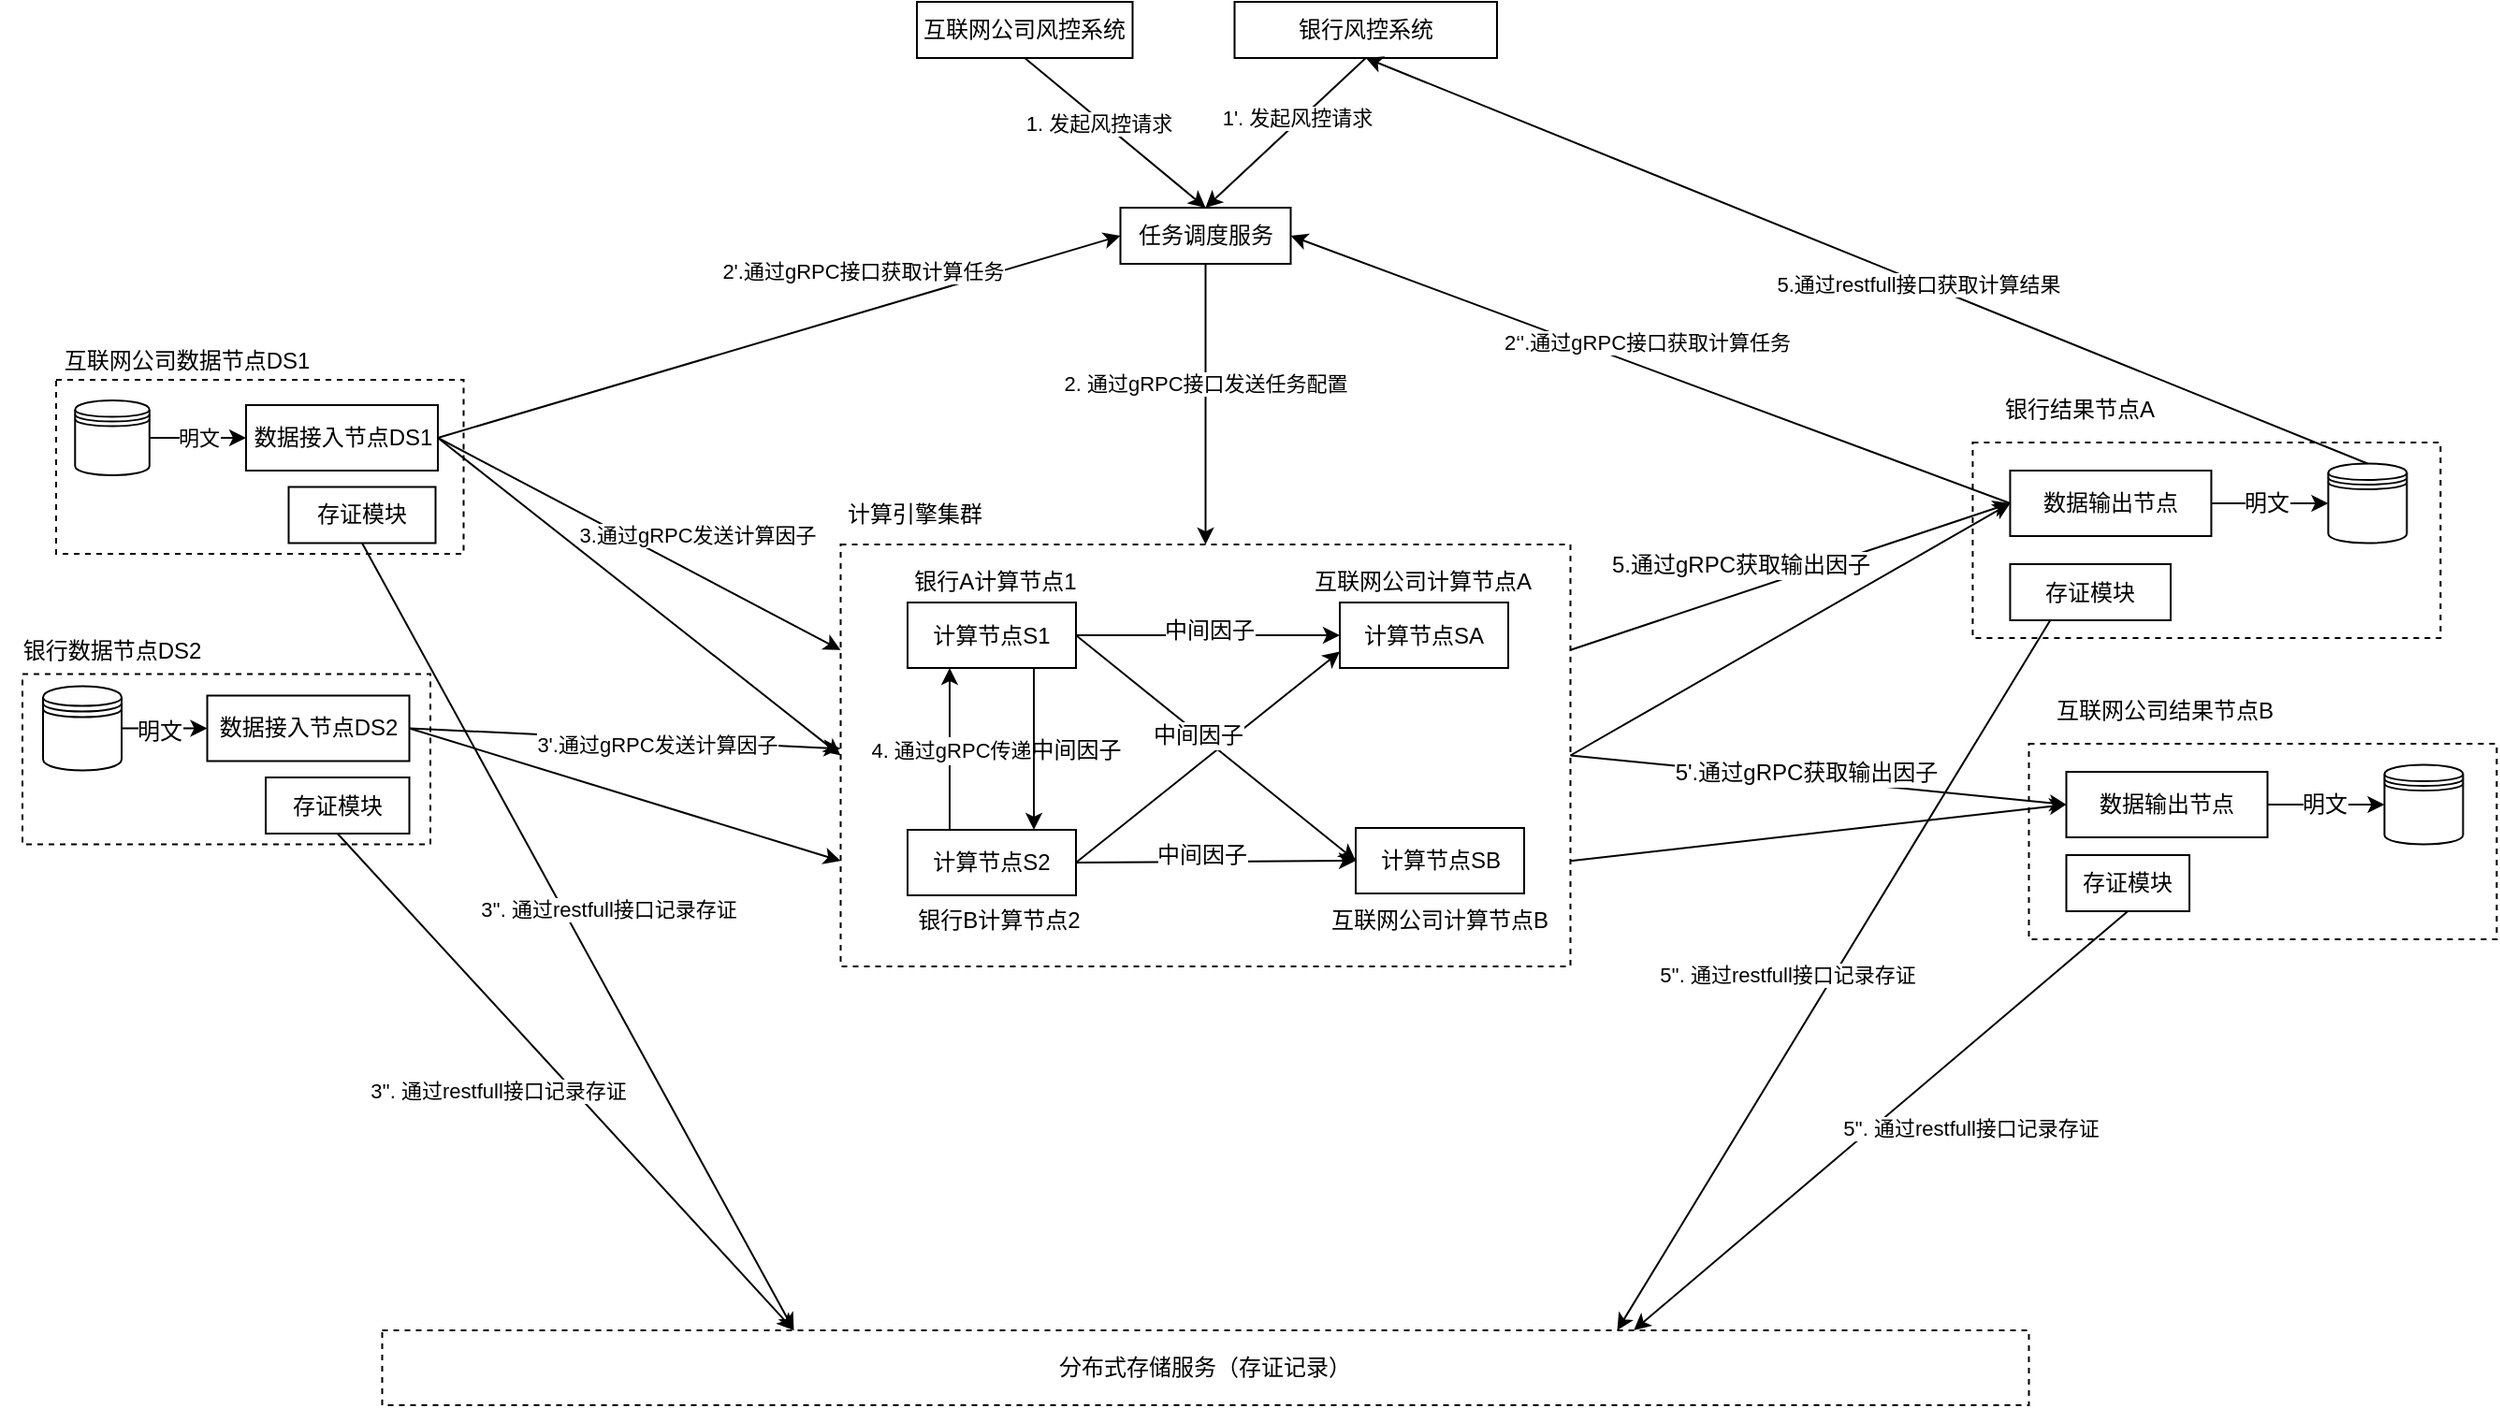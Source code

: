 <mxfile version="13.0.1" type="github"><diagram id="kCpKwJVJHfybIE9ixX9i" name="Page-1"><mxGraphModel dx="2253" dy="715" grid="1" gridSize="10" guides="1" tooltips="1" connect="1" arrows="1" fold="1" page="1" pageScale="1" pageWidth="827" pageHeight="1169" math="0" shadow="0"><root><mxCell id="0"/><mxCell id="1" parent="0"/><mxCell id="BUfUKCFpLpPubceJvn2R-3" value="" style="rounded=0;whiteSpace=wrap;html=1;dashed=1;" parent="1" vertex="1"><mxGeometry x="824.25" y="606.5" width="250" height="104.5" as="geometry"/></mxCell><mxCell id="SZwGPWXOhueTDgwkdfKL-69" value="" style="rounded=0;whiteSpace=wrap;html=1;dashed=1;" parent="1" vertex="1"><mxGeometry x="794.22" y="445.5" width="250" height="104.5" as="geometry"/></mxCell><mxCell id="SZwGPWXOhueTDgwkdfKL-43" value="" style="rounded=0;whiteSpace=wrap;html=1;dashed=1;" parent="1" vertex="1"><mxGeometry x="-248" y="569.25" width="218" height="91" as="geometry"/></mxCell><mxCell id="SZwGPWXOhueTDgwkdfKL-52" value="" style="rounded=0;whiteSpace=wrap;html=1;dashed=1;" parent="1" vertex="1"><mxGeometry x="-230" y="412" width="217.75" height="93" as="geometry"/></mxCell><mxCell id="SZwGPWXOhueTDgwkdfKL-1" value="" style="rounded=0;whiteSpace=wrap;html=1;fillColor=none;labelPosition=center;verticalLabelPosition=middle;align=center;verticalAlign=middle;dashed=1;" parent="1" vertex="1"><mxGeometry x="189.25" y="500" width="390" height="225.5" as="geometry"/></mxCell><mxCell id="SZwGPWXOhueTDgwkdfKL-6" value="&lt;span&gt;互联网公司风控系统&lt;/span&gt;" style="rounded=0;whiteSpace=wrap;html=1;" parent="1" vertex="1"><mxGeometry x="230" y="210" width="115.25" height="30" as="geometry"/></mxCell><mxCell id="SZwGPWXOhueTDgwkdfKL-9" value="数据接入节点DS2" style="rounded=0;whiteSpace=wrap;html=1;" parent="1" vertex="1"><mxGeometry x="-149.25" y="580.75" width="108" height="35" as="geometry"/></mxCell><mxCell id="SZwGPWXOhueTDgwkdfKL-11" value="任务调度服务" style="rounded=0;whiteSpace=wrap;html=1;" parent="1" vertex="1"><mxGeometry x="338.75" y="320" width="91" height="30" as="geometry"/></mxCell><mxCell id="SZwGPWXOhueTDgwkdfKL-14" value="" style="endArrow=classic;html=1;entryX=0.5;entryY=0;entryDx=0;entryDy=0;exitX=0.5;exitY=1;exitDx=0;exitDy=0;" parent="1" source="SZwGPWXOhueTDgwkdfKL-11" target="SZwGPWXOhueTDgwkdfKL-1" edge="1"><mxGeometry width="50" height="50" relative="1" as="geometry"><mxPoint x="290" y="455" as="sourcePoint"/><mxPoint x="340" y="405" as="targetPoint"/></mxGeometry></mxCell><mxCell id="eiTHEiBmJHi0xDywlC6Z-11" value="2. 通过gRPC接口发送任务配置" style="edgeLabel;html=1;align=center;verticalAlign=middle;resizable=0;points=[];" parent="SZwGPWXOhueTDgwkdfKL-14" vertex="1" connectable="0"><mxGeometry x="-0.149" y="-1" relative="1" as="geometry"><mxPoint as="offset"/></mxGeometry></mxCell><mxCell id="SZwGPWXOhueTDgwkdfKL-15" value="" style="endArrow=classic;html=1;entryX=0.5;entryY=0;entryDx=0;entryDy=0;exitX=0.5;exitY=1;exitDx=0;exitDy=0;" parent="1" source="SZwGPWXOhueTDgwkdfKL-6" target="SZwGPWXOhueTDgwkdfKL-11" edge="1"><mxGeometry width="50" height="50" relative="1" as="geometry"><mxPoint x="282.75" y="406" as="sourcePoint"/><mxPoint x="332.75" y="356" as="targetPoint"/></mxGeometry></mxCell><mxCell id="BUfUKCFpLpPubceJvn2R-16" value="1. 发起风控请求" style="edgeLabel;html=1;align=center;verticalAlign=middle;resizable=0;points=[];" parent="SZwGPWXOhueTDgwkdfKL-15" vertex="1" connectable="0"><mxGeometry x="-0.171" y="-2" relative="1" as="geometry"><mxPoint as="offset"/></mxGeometry></mxCell><mxCell id="SZwGPWXOhueTDgwkdfKL-17" value="" style="endArrow=classic;html=1;entryX=0;entryY=0.5;entryDx=0;entryDy=0;exitX=1;exitY=0.5;exitDx=0;exitDy=0;" parent="1" source="SZwGPWXOhueTDgwkdfKL-1" target="SZwGPWXOhueTDgwkdfKL-70" edge="1"><mxGeometry width="50" height="50" relative="1" as="geometry"><mxPoint x="290" y="465" as="sourcePoint"/><mxPoint x="595" y="525" as="targetPoint"/></mxGeometry></mxCell><mxCell id="SZwGPWXOhueTDgwkdfKL-22" value="存证模块" style="rounded=0;whiteSpace=wrap;html=1;fillColor=none;" parent="1" vertex="1"><mxGeometry x="-118" y="624.5" width="76.75" height="30" as="geometry"/></mxCell><mxCell id="SZwGPWXOhueTDgwkdfKL-23" value="计算节点S1" style="rounded=0;whiteSpace=wrap;html=1;fillColor=none;" parent="1" vertex="1"><mxGeometry x="225" y="531" width="90" height="35" as="geometry"/></mxCell><mxCell id="SZwGPWXOhueTDgwkdfKL-24" value="" style="endArrow=classic;html=1;exitX=0.25;exitY=0;exitDx=0;exitDy=0;entryX=0.25;entryY=1;entryDx=0;entryDy=0;" parent="1" source="SZwGPWXOhueTDgwkdfKL-26" target="SZwGPWXOhueTDgwkdfKL-23" edge="1"><mxGeometry width="50" height="50" relative="1" as="geometry"><mxPoint x="289.25" y="625.5" as="sourcePoint"/><mxPoint x="489.25" y="610.5" as="targetPoint"/></mxGeometry></mxCell><mxCell id="eiTHEiBmJHi0xDywlC6Z-16" value="4. 通过gRPC传递&lt;span style=&quot;font-size: 12px&quot;&gt;中间因子&lt;/span&gt;" style="edgeLabel;html=1;align=center;verticalAlign=middle;resizable=0;points=[];" parent="SZwGPWXOhueTDgwkdfKL-24" vertex="1" connectable="0"><mxGeometry x="-0.008" relative="1" as="geometry"><mxPoint x="24.25" as="offset"/></mxGeometry></mxCell><mxCell id="SZwGPWXOhueTDgwkdfKL-26" value="计算节点S2" style="rounded=0;whiteSpace=wrap;html=1;fillColor=none;" parent="1" vertex="1"><mxGeometry x="225" y="652.5" width="90" height="35" as="geometry"/></mxCell><mxCell id="SZwGPWXOhueTDgwkdfKL-29" value="计算节点SB" style="rounded=0;whiteSpace=wrap;html=1;fillColor=none;" parent="1" vertex="1"><mxGeometry x="464.5" y="651.5" width="90" height="35" as="geometry"/></mxCell><mxCell id="SZwGPWXOhueTDgwkdfKL-30" value="计算节点SA" style="rounded=0;whiteSpace=wrap;html=1;fillColor=none;" parent="1" vertex="1"><mxGeometry x="456" y="531" width="90" height="35" as="geometry"/></mxCell><mxCell id="SZwGPWXOhueTDgwkdfKL-31" value="" style="endArrow=classic;html=1;exitX=0.75;exitY=1;exitDx=0;exitDy=0;entryX=0.75;entryY=0;entryDx=0;entryDy=0;" parent="1" source="SZwGPWXOhueTDgwkdfKL-23" target="SZwGPWXOhueTDgwkdfKL-26" edge="1"><mxGeometry width="50" height="50" relative="1" as="geometry"><mxPoint x="301.75" y="650.5" as="sourcePoint"/><mxPoint x="301.75" y="603" as="targetPoint"/></mxGeometry></mxCell><mxCell id="SZwGPWXOhueTDgwkdfKL-32" value="" style="endArrow=classic;html=1;exitX=1;exitY=0.5;exitDx=0;exitDy=0;entryX=0;entryY=0.5;entryDx=0;entryDy=0;" parent="1" source="SZwGPWXOhueTDgwkdfKL-23" target="SZwGPWXOhueTDgwkdfKL-30" edge="1"><mxGeometry width="50" height="50" relative="1" as="geometry"><mxPoint x="346.75" y="603" as="sourcePoint"/><mxPoint x="346.75" y="650.5" as="targetPoint"/></mxGeometry></mxCell><mxCell id="eiTHEiBmJHi0xDywlC6Z-18" value="&lt;span style=&quot;font-size: 12px&quot;&gt;中间因子&lt;/span&gt;" style="edgeLabel;html=1;align=center;verticalAlign=middle;resizable=0;points=[];" parent="SZwGPWXOhueTDgwkdfKL-32" vertex="1" connectable="0"><mxGeometry y="3" relative="1" as="geometry"><mxPoint as="offset"/></mxGeometry></mxCell><mxCell id="SZwGPWXOhueTDgwkdfKL-33" value="" style="endArrow=classic;html=1;exitX=1;exitY=0.5;exitDx=0;exitDy=0;entryX=0;entryY=0.5;entryDx=0;entryDy=0;" parent="1" source="SZwGPWXOhueTDgwkdfKL-26" target="SZwGPWXOhueTDgwkdfKL-29" edge="1"><mxGeometry width="50" height="50" relative="1" as="geometry"><mxPoint x="346.75" y="603" as="sourcePoint"/><mxPoint x="346.75" y="650.5" as="targetPoint"/></mxGeometry></mxCell><mxCell id="eiTHEiBmJHi0xDywlC6Z-20" value="&lt;span style=&quot;font-size: 12px&quot;&gt;中间因子&lt;/span&gt;" style="edgeLabel;html=1;align=center;verticalAlign=middle;resizable=0;points=[];" parent="SZwGPWXOhueTDgwkdfKL-33" vertex="1" connectable="0"><mxGeometry x="-0.113" y="4" relative="1" as="geometry"><mxPoint as="offset"/></mxGeometry></mxCell><mxCell id="SZwGPWXOhueTDgwkdfKL-34" value="" style="endArrow=classic;html=1;exitX=1;exitY=0.5;exitDx=0;exitDy=0;entryX=0;entryY=0.75;entryDx=0;entryDy=0;" parent="1" source="SZwGPWXOhueTDgwkdfKL-26" target="SZwGPWXOhueTDgwkdfKL-30" edge="1"><mxGeometry width="50" height="50" relative="1" as="geometry"><mxPoint x="346.75" y="603" as="sourcePoint"/><mxPoint x="346.75" y="650.5" as="targetPoint"/></mxGeometry></mxCell><mxCell id="SZwGPWXOhueTDgwkdfKL-35" value="" style="endArrow=classic;html=1;exitX=1;exitY=0.5;exitDx=0;exitDy=0;entryX=0;entryY=0.5;entryDx=0;entryDy=0;" parent="1" source="SZwGPWXOhueTDgwkdfKL-23" target="SZwGPWXOhueTDgwkdfKL-29" edge="1"><mxGeometry width="50" height="50" relative="1" as="geometry"><mxPoint x="359.25" y="668" as="sourcePoint"/><mxPoint x="439.25" y="594.25" as="targetPoint"/></mxGeometry></mxCell><mxCell id="SZwGPWXOhueTDgwkdfKL-81" value="中间因子" style="text;html=1;align=center;verticalAlign=middle;resizable=0;points=[];labelBackgroundColor=#ffffff;" parent="SZwGPWXOhueTDgwkdfKL-35" vertex="1" connectable="0"><mxGeometry x="-0.128" y="-1" relative="1" as="geometry"><mxPoint as="offset"/></mxGeometry></mxCell><mxCell id="SZwGPWXOhueTDgwkdfKL-36" value="互联网公司计算节点B" style="text;html=1;strokeColor=none;fillColor=none;align=center;verticalAlign=middle;whiteSpace=wrap;rounded=0;" parent="1" vertex="1"><mxGeometry x="447.12" y="690.5" width="124.75" height="20" as="geometry"/></mxCell><mxCell id="SZwGPWXOhueTDgwkdfKL-37" value="互联网公司计算节点A" style="text;html=1;strokeColor=none;fillColor=none;align=center;verticalAlign=middle;whiteSpace=wrap;rounded=0;" parent="1" vertex="1"><mxGeometry x="434.38" y="510" width="133.25" height="20" as="geometry"/></mxCell><mxCell id="SZwGPWXOhueTDgwkdfKL-38" value="银行A计算节点1" style="text;html=1;strokeColor=none;fillColor=none;align=center;verticalAlign=middle;whiteSpace=wrap;rounded=0;" parent="1" vertex="1"><mxGeometry x="225" y="510" width="94.25" height="20" as="geometry"/></mxCell><mxCell id="SZwGPWXOhueTDgwkdfKL-41" value="银行B计算节点2" style="text;html=1;strokeColor=none;fillColor=none;align=center;verticalAlign=middle;whiteSpace=wrap;rounded=0;" parent="1" vertex="1"><mxGeometry x="229.25" y="690.5" width="90" height="20" as="geometry"/></mxCell><mxCell id="SZwGPWXOhueTDgwkdfKL-42" value="" style="shape=datastore;whiteSpace=wrap;html=1;" parent="1" vertex="1"><mxGeometry x="-237" y="575.75" width="42" height="45" as="geometry"/></mxCell><mxCell id="SZwGPWXOhueTDgwkdfKL-44" value="" style="endArrow=classic;html=1;entryX=0;entryY=0.5;entryDx=0;entryDy=0;" parent="1" source="SZwGPWXOhueTDgwkdfKL-42" target="SZwGPWXOhueTDgwkdfKL-9" edge="1"><mxGeometry width="50" height="50" relative="1" as="geometry"><mxPoint x="-215.5" y="558.25" as="sourcePoint"/><mxPoint x="-165.5" y="508.25" as="targetPoint"/></mxGeometry></mxCell><mxCell id="SZwGPWXOhueTDgwkdfKL-75" value="明文" style="text;html=1;align=center;verticalAlign=middle;resizable=0;points=[];labelBackgroundColor=#ffffff;" parent="SZwGPWXOhueTDgwkdfKL-44" vertex="1" connectable="0"><mxGeometry x="-0.142" y="-1" relative="1" as="geometry"><mxPoint as="offset"/></mxGeometry></mxCell><mxCell id="SZwGPWXOhueTDgwkdfKL-53" value="数据接入节点DS1" style="rounded=0;whiteSpace=wrap;html=1;" parent="1" vertex="1"><mxGeometry x="-128.5" y="425.5" width="102.5" height="35" as="geometry"/></mxCell><mxCell id="SZwGPWXOhueTDgwkdfKL-54" value="存证模块" style="rounded=0;whiteSpace=wrap;html=1;fillColor=none;" parent="1" vertex="1"><mxGeometry x="-105.75" y="469.25" width="78.5" height="30" as="geometry"/></mxCell><mxCell id="SZwGPWXOhueTDgwkdfKL-55" value="" style="shape=datastore;whiteSpace=wrap;html=1;" parent="1" vertex="1"><mxGeometry x="-219.87" y="423.0" width="39.75" height="40" as="geometry"/></mxCell><mxCell id="SZwGPWXOhueTDgwkdfKL-56" value="明文" style="endArrow=classic;html=1;exitX=1;exitY=0.5;exitDx=0;exitDy=0;entryX=0;entryY=0.5;entryDx=0;entryDy=0;" parent="1" source="SZwGPWXOhueTDgwkdfKL-55" target="SZwGPWXOhueTDgwkdfKL-53" edge="1"><mxGeometry width="50" height="50" relative="1" as="geometry"><mxPoint x="-197.5" y="395.0" as="sourcePoint"/><mxPoint x="-147.5" y="345.0" as="targetPoint"/></mxGeometry></mxCell><mxCell id="SZwGPWXOhueTDgwkdfKL-57" value="互联网公司数据节点DS1" style="text;html=1;strokeColor=none;fillColor=none;align=center;verticalAlign=middle;whiteSpace=wrap;rounded=0;" parent="1" vertex="1"><mxGeometry x="-230" y="392" width="140" height="20" as="geometry"/></mxCell><mxCell id="SZwGPWXOhueTDgwkdfKL-70" value="数据输出节点" style="rounded=0;whiteSpace=wrap;html=1;" parent="1" vertex="1"><mxGeometry x="814.22" y="460.5" width="107.5" height="35" as="geometry"/></mxCell><mxCell id="SZwGPWXOhueTDgwkdfKL-71" value="存证模块" style="rounded=0;whiteSpace=wrap;html=1;fillColor=none;" parent="1" vertex="1"><mxGeometry x="814.22" y="510.5" width="85.78" height="30" as="geometry"/></mxCell><mxCell id="SZwGPWXOhueTDgwkdfKL-72" value="" style="shape=datastore;whiteSpace=wrap;html=1;" parent="1" vertex="1"><mxGeometry x="984.22" y="456.75" width="42" height="42.5" as="geometry"/></mxCell><mxCell id="SZwGPWXOhueTDgwkdfKL-73" value="" style="endArrow=classic;html=1;exitX=1;exitY=0.5;exitDx=0;exitDy=0;" parent="1" source="SZwGPWXOhueTDgwkdfKL-70" target="SZwGPWXOhueTDgwkdfKL-72" edge="1"><mxGeometry width="50" height="50" relative="1" as="geometry"><mxPoint x="866.72" y="505.5" as="sourcePoint"/><mxPoint x="916.72" y="455.5" as="targetPoint"/></mxGeometry></mxCell><mxCell id="SZwGPWXOhueTDgwkdfKL-76" value="明文" style="text;html=1;align=center;verticalAlign=middle;resizable=0;points=[];labelBackgroundColor=#ffffff;" parent="SZwGPWXOhueTDgwkdfKL-73" vertex="1" connectable="0"><mxGeometry x="-0.057" relative="1" as="geometry"><mxPoint as="offset"/></mxGeometry></mxCell><mxCell id="SZwGPWXOhueTDgwkdfKL-74" value="银行结果节点A" style="text;html=1;strokeColor=none;fillColor=none;align=center;verticalAlign=middle;whiteSpace=wrap;rounded=0;" parent="1" vertex="1"><mxGeometry x="804.22" y="418" width="94.5" height="20" as="geometry"/></mxCell><mxCell id="WDAiJp-4TPZIHqZEOYhD-1" value="分布式存储服务（存证记录）" style="rounded=0;whiteSpace=wrap;html=1;dashed=1;" parent="1" vertex="1"><mxGeometry x="-55.75" y="920" width="880" height="40" as="geometry"/></mxCell><mxCell id="WDAiJp-4TPZIHqZEOYhD-6" value="" style="endArrow=classic;html=1;exitX=0.5;exitY=1;exitDx=0;exitDy=0;entryX=0.25;entryY=0;entryDx=0;entryDy=0;" parent="1" source="SZwGPWXOhueTDgwkdfKL-54" target="WDAiJp-4TPZIHqZEOYhD-1" edge="1"><mxGeometry width="50" height="50" relative="1" as="geometry"><mxPoint x="146" y="807.69" as="sourcePoint"/><mxPoint x="146" y="867.69" as="targetPoint"/></mxGeometry></mxCell><mxCell id="eiTHEiBmJHi0xDywlC6Z-12" value="3''. 通过restfull接口记录存证" style="edgeLabel;html=1;align=center;verticalAlign=middle;resizable=0;points=[];" parent="WDAiJp-4TPZIHqZEOYhD-6" vertex="1" connectable="0"><mxGeometry x="0.036" relative="1" as="geometry"><mxPoint x="11.74" y="-21.91" as="offset"/></mxGeometry></mxCell><mxCell id="01yYLrN6eulc1W3Ah3Q7-1" value="计算引擎集群" style="text;html=1;strokeColor=none;fillColor=none;align=center;verticalAlign=middle;whiteSpace=wrap;rounded=0;" parent="1" vertex="1"><mxGeometry x="189.25" y="474.25" width="79.5" height="20" as="geometry"/></mxCell><mxCell id="HyGqtzqtbX2Nl6VqGr-e-2" value="" style="endArrow=classic;html=1;entryX=0;entryY=0.5;entryDx=0;entryDy=0;exitX=1;exitY=0.25;exitDx=0;exitDy=0;" parent="1" source="SZwGPWXOhueTDgwkdfKL-1" target="SZwGPWXOhueTDgwkdfKL-70" edge="1"><mxGeometry width="50" height="50" relative="1" as="geometry"><mxPoint x="600" y="500" as="sourcePoint"/><mxPoint x="612.5" y="535" as="targetPoint"/></mxGeometry></mxCell><mxCell id="HyGqtzqtbX2Nl6VqGr-e-3" value="5.通过gRPC获取输出因子" style="text;html=1;align=center;verticalAlign=middle;resizable=0;points=[];labelBackgroundColor=#ffffff;" parent="HyGqtzqtbX2Nl6VqGr-e-2" vertex="1" connectable="0"><mxGeometry x="-0.056" y="3" relative="1" as="geometry"><mxPoint x="-19.29" y="-6.01" as="offset"/></mxGeometry></mxCell><mxCell id="SZwGPWXOhueTDgwkdfKL-45" value="银行数据节点DS2" style="text;html=1;strokeColor=none;fillColor=none;align=center;verticalAlign=middle;whiteSpace=wrap;rounded=0;" parent="1" vertex="1"><mxGeometry x="-260" y="547.25" width="120" height="20" as="geometry"/></mxCell><mxCell id="514z2jhj-mgd7bg3V13R-2" value="" style="endArrow=classic;html=1;exitX=0.25;exitY=1;exitDx=0;exitDy=0;entryX=0.75;entryY=0;entryDx=0;entryDy=0;" parent="1" source="SZwGPWXOhueTDgwkdfKL-71" target="WDAiJp-4TPZIHqZEOYhD-1" edge="1"><mxGeometry width="50" height="50" relative="1" as="geometry"><mxPoint x="384.5" y="898.69" as="sourcePoint"/><mxPoint x="573" y="981.19" as="targetPoint"/></mxGeometry></mxCell><mxCell id="514z2jhj-mgd7bg3V13R-3" value="5''. 通过restfull接口记录存证" style="edgeLabel;html=1;align=center;verticalAlign=middle;resizable=0;points=[];" parent="514z2jhj-mgd7bg3V13R-2" vertex="1" connectable="0"><mxGeometry x="0.036" relative="1" as="geometry"><mxPoint x="-21.02" y="-7.42" as="offset"/></mxGeometry></mxCell><mxCell id="BUfUKCFpLpPubceJvn2R-5" value="数据输出节点" style="rounded=0;whiteSpace=wrap;html=1;" parent="1" vertex="1"><mxGeometry x="844.25" y="621.5" width="107.5" height="35" as="geometry"/></mxCell><mxCell id="BUfUKCFpLpPubceJvn2R-6" value="存证模块" style="rounded=0;whiteSpace=wrap;html=1;fillColor=none;" parent="1" vertex="1"><mxGeometry x="844.25" y="666" width="65.78" height="30" as="geometry"/></mxCell><mxCell id="BUfUKCFpLpPubceJvn2R-7" value="" style="shape=datastore;whiteSpace=wrap;html=1;" parent="1" vertex="1"><mxGeometry x="1014.25" y="617.75" width="42" height="42.5" as="geometry"/></mxCell><mxCell id="BUfUKCFpLpPubceJvn2R-8" value="" style="endArrow=classic;html=1;exitX=1;exitY=0.5;exitDx=0;exitDy=0;" parent="1" source="BUfUKCFpLpPubceJvn2R-5" target="BUfUKCFpLpPubceJvn2R-7" edge="1"><mxGeometry width="50" height="50" relative="1" as="geometry"><mxPoint x="896.75" y="666.5" as="sourcePoint"/><mxPoint x="946.75" y="616.5" as="targetPoint"/></mxGeometry></mxCell><mxCell id="BUfUKCFpLpPubceJvn2R-9" value="明文" style="text;html=1;align=center;verticalAlign=middle;resizable=0;points=[];labelBackgroundColor=#ffffff;" parent="BUfUKCFpLpPubceJvn2R-8" vertex="1" connectable="0"><mxGeometry x="-0.057" relative="1" as="geometry"><mxPoint as="offset"/></mxGeometry></mxCell><mxCell id="BUfUKCFpLpPubceJvn2R-10" value="互联网公司结果节点B" style="text;html=1;strokeColor=none;fillColor=none;align=center;verticalAlign=middle;whiteSpace=wrap;rounded=0;" parent="1" vertex="1"><mxGeometry x="834.25" y="579" width="125.78" height="20" as="geometry"/></mxCell><mxCell id="BUfUKCFpLpPubceJvn2R-12" value="" style="endArrow=classic;html=1;entryX=0;entryY=0.5;entryDx=0;entryDy=0;exitX=1;exitY=0.5;exitDx=0;exitDy=0;" parent="1" source="SZwGPWXOhueTDgwkdfKL-1" target="BUfUKCFpLpPubceJvn2R-5" edge="1"><mxGeometry width="50" height="50" relative="1" as="geometry"><mxPoint x="610" y="642.5" as="sourcePoint"/><mxPoint x="747.73" y="458.75" as="targetPoint"/></mxGeometry></mxCell><mxCell id="BUfUKCFpLpPubceJvn2R-13" value="5'.通过gRPC获取输出因子" style="text;html=1;align=center;verticalAlign=middle;resizable=0;points=[];labelBackgroundColor=#ffffff;" parent="BUfUKCFpLpPubceJvn2R-12" vertex="1" connectable="0"><mxGeometry x="-0.056" y="3" relative="1" as="geometry"><mxPoint as="offset"/></mxGeometry></mxCell><mxCell id="BUfUKCFpLpPubceJvn2R-14" value="" style="endArrow=classic;html=1;entryX=0;entryY=0.5;entryDx=0;entryDy=0;exitX=1;exitY=0.75;exitDx=0;exitDy=0;" parent="1" source="SZwGPWXOhueTDgwkdfKL-1" target="BUfUKCFpLpPubceJvn2R-5" edge="1"><mxGeometry width="50" height="50" relative="1" as="geometry"><mxPoint x="610" y="642.5" as="sourcePoint"/><mxPoint x="747.73" y="458.75" as="targetPoint"/></mxGeometry></mxCell><mxCell id="BUfUKCFpLpPubceJvn2R-17" value="" style="endArrow=classic;html=1;exitX=1;exitY=0.5;exitDx=0;exitDy=0;entryX=0;entryY=0.25;entryDx=0;entryDy=0;" parent="1" source="SZwGPWXOhueTDgwkdfKL-53" target="SZwGPWXOhueTDgwkdfKL-1" edge="1"><mxGeometry width="50" height="50" relative="1" as="geometry"><mxPoint x="160" y="600" as="sourcePoint"/><mxPoint x="210" y="550" as="targetPoint"/></mxGeometry></mxCell><mxCell id="PdvxIYomY9WsL29uVKm9-6" value="&amp;nbsp;3.通过gRPC发送计算因子" style="edgeLabel;html=1;align=center;verticalAlign=middle;resizable=0;points=[];" parent="BUfUKCFpLpPubceJvn2R-17" vertex="1" connectable="0"><mxGeometry x="0.176" y="4" relative="1" as="geometry"><mxPoint x="7.94" y="-10.97" as="offset"/></mxGeometry></mxCell><mxCell id="BUfUKCFpLpPubceJvn2R-18" value="" style="endArrow=classic;html=1;exitX=1;exitY=0.5;exitDx=0;exitDy=0;entryX=0;entryY=0.5;entryDx=0;entryDy=0;" parent="1" source="SZwGPWXOhueTDgwkdfKL-53" target="SZwGPWXOhueTDgwkdfKL-1" edge="1"><mxGeometry width="50" height="50" relative="1" as="geometry"><mxPoint x="160" y="870" as="sourcePoint"/><mxPoint x="210" y="820" as="targetPoint"/></mxGeometry></mxCell><mxCell id="BUfUKCFpLpPubceJvn2R-19" value="" style="endArrow=classic;html=1;exitX=1;exitY=0.5;exitDx=0;exitDy=0;entryX=0;entryY=0.484;entryDx=0;entryDy=0;entryPerimeter=0;" parent="1" source="SZwGPWXOhueTDgwkdfKL-9" target="SZwGPWXOhueTDgwkdfKL-1" edge="1"><mxGeometry width="50" height="50" relative="1" as="geometry"><mxPoint x="160" y="630" as="sourcePoint"/><mxPoint x="210" y="580" as="targetPoint"/></mxGeometry></mxCell><mxCell id="PdvxIYomY9WsL29uVKm9-5" value="3'.通过gRPC发送计算因子" style="edgeLabel;html=1;align=center;verticalAlign=middle;resizable=0;points=[];" parent="BUfUKCFpLpPubceJvn2R-19" vertex="1" connectable="0"><mxGeometry x="-0.191" y="-1" relative="1" as="geometry"><mxPoint x="38.4" y="2.86" as="offset"/></mxGeometry></mxCell><mxCell id="BUfUKCFpLpPubceJvn2R-20" value="" style="endArrow=classic;html=1;exitX=1;exitY=0.5;exitDx=0;exitDy=0;entryX=0;entryY=0.75;entryDx=0;entryDy=0;" parent="1" source="SZwGPWXOhueTDgwkdfKL-9" target="SZwGPWXOhueTDgwkdfKL-1" edge="1"><mxGeometry width="50" height="50" relative="1" as="geometry"><mxPoint x="82.75" y="676.5" as="sourcePoint"/><mxPoint x="180" y="560.04" as="targetPoint"/></mxGeometry></mxCell><mxCell id="BUfUKCFpLpPubceJvn2R-22" value="" style="endArrow=classic;html=1;entryX=0;entryY=0.5;entryDx=0;entryDy=0;exitX=1;exitY=0.5;exitDx=0;exitDy=0;" parent="1" source="SZwGPWXOhueTDgwkdfKL-53" target="SZwGPWXOhueTDgwkdfKL-11" edge="1"><mxGeometry width="50" height="50" relative="1" as="geometry"><mxPoint x="20" y="480" as="sourcePoint"/><mxPoint x="290" y="570" as="targetPoint"/></mxGeometry></mxCell><mxCell id="BUfUKCFpLpPubceJvn2R-23" value="2'.通过gRPC接口获取计算任务" style="edgeLabel;html=1;align=center;verticalAlign=middle;resizable=0;points=[];" parent="BUfUKCFpLpPubceJvn2R-22" vertex="1" connectable="0"><mxGeometry x="-0.101" y="1" relative="1" as="geometry"><mxPoint x="63" y="-39.6" as="offset"/></mxGeometry></mxCell><mxCell id="BUfUKCFpLpPubceJvn2R-25" value="银行风控系统" style="rounded=0;whiteSpace=wrap;html=1;" parent="1" vertex="1"><mxGeometry x="399.75" y="210" width="140.25" height="30" as="geometry"/></mxCell><mxCell id="BUfUKCFpLpPubceJvn2R-27" value="" style="endArrow=classic;html=1;entryX=0.5;entryY=0;entryDx=0;entryDy=0;exitX=0.5;exitY=1;exitDx=0;exitDy=0;" parent="1" source="BUfUKCFpLpPubceJvn2R-25" target="SZwGPWXOhueTDgwkdfKL-11" edge="1"><mxGeometry width="50" height="50" relative="1" as="geometry"><mxPoint x="327.625" y="250" as="sourcePoint"/><mxPoint x="394.25" y="330" as="targetPoint"/></mxGeometry></mxCell><mxCell id="BUfUKCFpLpPubceJvn2R-28" value="1'. 发起风控请求" style="edgeLabel;html=1;align=center;verticalAlign=middle;resizable=0;points=[];" parent="BUfUKCFpLpPubceJvn2R-27" vertex="1" connectable="0"><mxGeometry x="-0.171" y="-2" relative="1" as="geometry"><mxPoint as="offset"/></mxGeometry></mxCell><mxCell id="BUfUKCFpLpPubceJvn2R-29" value="" style="endArrow=classic;html=1;entryX=1;entryY=0.5;entryDx=0;entryDy=0;exitX=0;exitY=0.5;exitDx=0;exitDy=0;" parent="1" source="SZwGPWXOhueTDgwkdfKL-70" target="SZwGPWXOhueTDgwkdfKL-11" edge="1"><mxGeometry width="50" height="50" relative="1" as="geometry"><mxPoint x="-16.5" y="482" as="sourcePoint"/><mxPoint x="348.75" y="345" as="targetPoint"/></mxGeometry></mxCell><mxCell id="BUfUKCFpLpPubceJvn2R-30" value="2‘'.通过gRPC接口获取计算任务" style="edgeLabel;html=1;align=center;verticalAlign=middle;resizable=0;points=[];" parent="BUfUKCFpLpPubceJvn2R-29" vertex="1" connectable="0"><mxGeometry x="-0.101" y="1" relative="1" as="geometry"><mxPoint x="-21.41" y="-22.79" as="offset"/></mxGeometry></mxCell><mxCell id="BUfUKCFpLpPubceJvn2R-31" value="" style="endArrow=classic;html=1;entryX=0.5;entryY=1;entryDx=0;entryDy=0;exitX=0.5;exitY=0;exitDx=0;exitDy=0;" parent="1" source="SZwGPWXOhueTDgwkdfKL-72" target="BUfUKCFpLpPubceJvn2R-25" edge="1"><mxGeometry width="50" height="50" relative="1" as="geometry"><mxPoint x="824.22" y="488" as="sourcePoint"/><mxPoint x="439.75" y="345" as="targetPoint"/></mxGeometry></mxCell><mxCell id="BUfUKCFpLpPubceJvn2R-32" value="5.通过restfull接口获取计算结果" style="edgeLabel;html=1;align=center;verticalAlign=middle;resizable=0;points=[];" parent="BUfUKCFpLpPubceJvn2R-31" vertex="1" connectable="0"><mxGeometry x="-0.101" y="1" relative="1" as="geometry"><mxPoint as="offset"/></mxGeometry></mxCell><mxCell id="PdvxIYomY9WsL29uVKm9-1" value="" style="endArrow=classic;html=1;exitX=0.5;exitY=1;exitDx=0;exitDy=0;entryX=0.25;entryY=0;entryDx=0;entryDy=0;" parent="1" source="SZwGPWXOhueTDgwkdfKL-22" target="WDAiJp-4TPZIHqZEOYhD-1" edge="1"><mxGeometry width="50" height="50" relative="1" as="geometry"><mxPoint x="-56.5" y="509.25" as="sourcePoint"/><mxPoint x="204" y="930" as="targetPoint"/></mxGeometry></mxCell><mxCell id="PdvxIYomY9WsL29uVKm9-2" value="3''. 通过restfull接口记录存证" style="edgeLabel;html=1;align=center;verticalAlign=middle;resizable=0;points=[];" parent="PdvxIYomY9WsL29uVKm9-1" vertex="1" connectable="0"><mxGeometry x="0.036" relative="1" as="geometry"><mxPoint x="-40.78" as="offset"/></mxGeometry></mxCell><mxCell id="PdvxIYomY9WsL29uVKm9-3" value="" style="endArrow=classic;html=1;exitX=0.5;exitY=1;exitDx=0;exitDy=0;entryX=0.76;entryY=0;entryDx=0;entryDy=0;entryPerimeter=0;" parent="1" source="BUfUKCFpLpPubceJvn2R-6" target="WDAiJp-4TPZIHqZEOYhD-1" edge="1"><mxGeometry width="50" height="50" relative="1" as="geometry"><mxPoint x="845.665" y="550.5" as="sourcePoint"/><mxPoint x="644" y="930" as="targetPoint"/></mxGeometry></mxCell><mxCell id="PdvxIYomY9WsL29uVKm9-4" value="5''. 通过restfull接口记录存证" style="edgeLabel;html=1;align=center;verticalAlign=middle;resizable=0;points=[];" parent="PdvxIYomY9WsL29uVKm9-3" vertex="1" connectable="0"><mxGeometry x="0.036" relative="1" as="geometry"><mxPoint x="52.71" as="offset"/></mxGeometry></mxCell></root></mxGraphModel></diagram></mxfile>